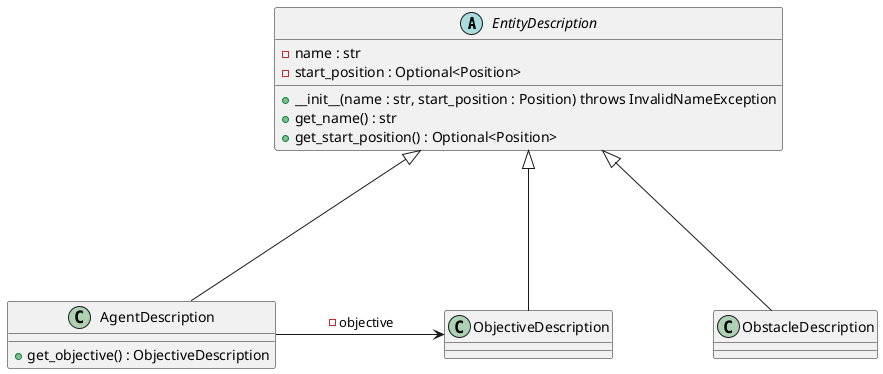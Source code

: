 @startuml

skinparam linetype polyline
skinparam nodesep 100
skinparam ranksep 150
!startsub ENTITY_DESCRIPTION
abstract class EntityDescription {
    - name : str
    - start_position : Optional<Position>
    + __init__(name : str, start_position : Position) throws InvalidNameException
    + get_name() : str
    + get_start_position() : Optional<Position>
}

class AgentDescription {
    '- objective : Objective
    + get_objective() : ObjectiveDescription
}

class ObstacleDescription
class ObjectiveDescription

EntityDescription  <|-- AgentDescription
EntityDescription  <|-- ObstacleDescription
EntityDescription  <|-- ObjectiveDescription
AgentDescription -r-> ObjectiveDescription : - objective
!endsub

@enduml